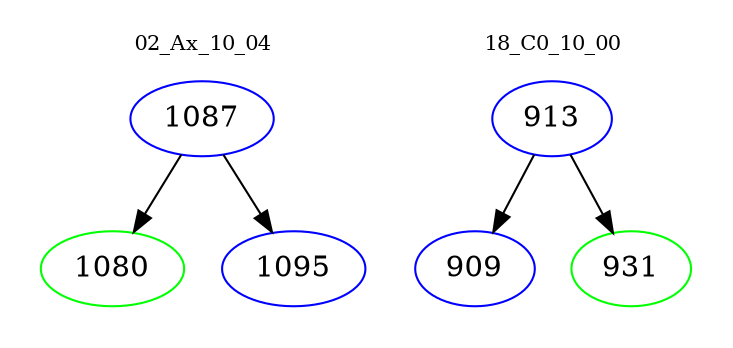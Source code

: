 digraph{
subgraph cluster_0 {
color = white
label = "02_Ax_10_04";
fontsize=10;
T0_1087 [label="1087", color="blue"]
T0_1087 -> T0_1080 [color="black"]
T0_1080 [label="1080", color="green"]
T0_1087 -> T0_1095 [color="black"]
T0_1095 [label="1095", color="blue"]
}
subgraph cluster_1 {
color = white
label = "18_C0_10_00";
fontsize=10;
T1_913 [label="913", color="blue"]
T1_913 -> T1_909 [color="black"]
T1_909 [label="909", color="blue"]
T1_913 -> T1_931 [color="black"]
T1_931 [label="931", color="green"]
}
}
